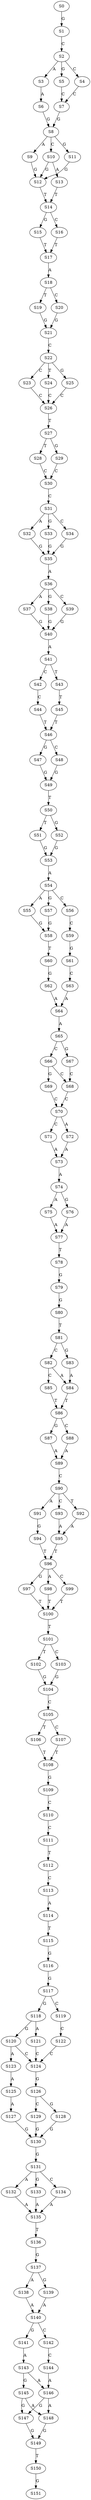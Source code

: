 strict digraph  {
	S0 -> S1 [ label = G ];
	S1 -> S2 [ label = C ];
	S2 -> S3 [ label = A ];
	S2 -> S4 [ label = C ];
	S2 -> S5 [ label = G ];
	S3 -> S6 [ label = A ];
	S4 -> S7 [ label = C ];
	S5 -> S7 [ label = C ];
	S6 -> S8 [ label = G ];
	S7 -> S8 [ label = G ];
	S8 -> S9 [ label = A ];
	S8 -> S10 [ label = C ];
	S8 -> S11 [ label = G ];
	S9 -> S12 [ label = G ];
	S10 -> S13 [ label = A ];
	S10 -> S12 [ label = G ];
	S11 -> S12 [ label = G ];
	S12 -> S14 [ label = T ];
	S13 -> S14 [ label = T ];
	S14 -> S15 [ label = G ];
	S14 -> S16 [ label = C ];
	S15 -> S17 [ label = T ];
	S16 -> S17 [ label = T ];
	S17 -> S18 [ label = A ];
	S18 -> S19 [ label = T ];
	S18 -> S20 [ label = C ];
	S19 -> S21 [ label = G ];
	S20 -> S21 [ label = G ];
	S21 -> S22 [ label = C ];
	S22 -> S23 [ label = C ];
	S22 -> S24 [ label = T ];
	S22 -> S25 [ label = G ];
	S23 -> S26 [ label = C ];
	S24 -> S26 [ label = C ];
	S25 -> S26 [ label = C ];
	S26 -> S27 [ label = T ];
	S27 -> S28 [ label = T ];
	S27 -> S29 [ label = G ];
	S28 -> S30 [ label = C ];
	S29 -> S30 [ label = C ];
	S30 -> S31 [ label = C ];
	S31 -> S32 [ label = A ];
	S31 -> S33 [ label = G ];
	S31 -> S34 [ label = C ];
	S32 -> S35 [ label = G ];
	S33 -> S35 [ label = G ];
	S34 -> S35 [ label = G ];
	S35 -> S36 [ label = A ];
	S36 -> S37 [ label = A ];
	S36 -> S38 [ label = G ];
	S36 -> S39 [ label = C ];
	S37 -> S40 [ label = G ];
	S38 -> S40 [ label = G ];
	S39 -> S40 [ label = G ];
	S40 -> S41 [ label = A ];
	S41 -> S42 [ label = C ];
	S41 -> S43 [ label = T ];
	S42 -> S44 [ label = C ];
	S43 -> S45 [ label = T ];
	S44 -> S46 [ label = T ];
	S45 -> S46 [ label = T ];
	S46 -> S47 [ label = G ];
	S46 -> S48 [ label = C ];
	S47 -> S49 [ label = G ];
	S48 -> S49 [ label = G ];
	S49 -> S50 [ label = T ];
	S50 -> S51 [ label = T ];
	S50 -> S52 [ label = G ];
	S51 -> S53 [ label = G ];
	S52 -> S53 [ label = G ];
	S53 -> S54 [ label = A ];
	S54 -> S55 [ label = A ];
	S54 -> S56 [ label = C ];
	S54 -> S57 [ label = G ];
	S55 -> S58 [ label = G ];
	S56 -> S59 [ label = C ];
	S57 -> S58 [ label = G ];
	S58 -> S60 [ label = T ];
	S59 -> S61 [ label = G ];
	S60 -> S62 [ label = G ];
	S61 -> S63 [ label = C ];
	S62 -> S64 [ label = A ];
	S63 -> S64 [ label = A ];
	S64 -> S65 [ label = A ];
	S65 -> S66 [ label = C ];
	S65 -> S67 [ label = G ];
	S66 -> S68 [ label = C ];
	S66 -> S69 [ label = G ];
	S67 -> S68 [ label = C ];
	S68 -> S70 [ label = C ];
	S69 -> S70 [ label = C ];
	S70 -> S71 [ label = C ];
	S70 -> S72 [ label = A ];
	S71 -> S73 [ label = A ];
	S72 -> S73 [ label = A ];
	S73 -> S74 [ label = A ];
	S74 -> S75 [ label = A ];
	S74 -> S76 [ label = G ];
	S75 -> S77 [ label = A ];
	S76 -> S77 [ label = A ];
	S77 -> S78 [ label = T ];
	S78 -> S79 [ label = G ];
	S79 -> S80 [ label = G ];
	S80 -> S81 [ label = T ];
	S81 -> S82 [ label = C ];
	S81 -> S83 [ label = G ];
	S82 -> S84 [ label = A ];
	S82 -> S85 [ label = C ];
	S83 -> S84 [ label = A ];
	S84 -> S86 [ label = T ];
	S85 -> S86 [ label = T ];
	S86 -> S87 [ label = G ];
	S86 -> S88 [ label = C ];
	S87 -> S89 [ label = A ];
	S88 -> S89 [ label = A ];
	S89 -> S90 [ label = C ];
	S90 -> S91 [ label = A ];
	S90 -> S92 [ label = T ];
	S90 -> S93 [ label = C ];
	S91 -> S94 [ label = G ];
	S92 -> S95 [ label = A ];
	S93 -> S95 [ label = A ];
	S94 -> S96 [ label = T ];
	S95 -> S96 [ label = T ];
	S96 -> S97 [ label = G ];
	S96 -> S98 [ label = A ];
	S96 -> S99 [ label = C ];
	S97 -> S100 [ label = T ];
	S98 -> S100 [ label = T ];
	S99 -> S100 [ label = T ];
	S100 -> S101 [ label = T ];
	S101 -> S102 [ label = T ];
	S101 -> S103 [ label = C ];
	S102 -> S104 [ label = G ];
	S103 -> S104 [ label = G ];
	S104 -> S105 [ label = C ];
	S105 -> S106 [ label = T ];
	S105 -> S107 [ label = C ];
	S106 -> S108 [ label = T ];
	S107 -> S108 [ label = T ];
	S108 -> S109 [ label = G ];
	S109 -> S110 [ label = C ];
	S110 -> S111 [ label = C ];
	S111 -> S112 [ label = T ];
	S112 -> S113 [ label = C ];
	S113 -> S114 [ label = A ];
	S114 -> S115 [ label = T ];
	S115 -> S116 [ label = G ];
	S116 -> S117 [ label = G ];
	S117 -> S118 [ label = G ];
	S117 -> S119 [ label = C ];
	S118 -> S120 [ label = G ];
	S118 -> S121 [ label = A ];
	S119 -> S122 [ label = C ];
	S120 -> S123 [ label = A ];
	S120 -> S124 [ label = C ];
	S121 -> S124 [ label = C ];
	S122 -> S124 [ label = C ];
	S123 -> S125 [ label = A ];
	S124 -> S126 [ label = G ];
	S125 -> S127 [ label = A ];
	S126 -> S128 [ label = G ];
	S126 -> S129 [ label = C ];
	S127 -> S130 [ label = G ];
	S128 -> S130 [ label = G ];
	S129 -> S130 [ label = G ];
	S130 -> S131 [ label = G ];
	S131 -> S132 [ label = A ];
	S131 -> S133 [ label = G ];
	S131 -> S134 [ label = C ];
	S132 -> S135 [ label = A ];
	S133 -> S135 [ label = A ];
	S134 -> S135 [ label = A ];
	S135 -> S136 [ label = T ];
	S136 -> S137 [ label = G ];
	S137 -> S138 [ label = A ];
	S137 -> S139 [ label = G ];
	S138 -> S140 [ label = A ];
	S139 -> S140 [ label = A ];
	S140 -> S141 [ label = G ];
	S140 -> S142 [ label = C ];
	S141 -> S143 [ label = A ];
	S142 -> S144 [ label = C ];
	S143 -> S145 [ label = G ];
	S143 -> S146 [ label = A ];
	S144 -> S146 [ label = A ];
	S145 -> S147 [ label = G ];
	S145 -> S148 [ label = A ];
	S146 -> S148 [ label = A ];
	S146 -> S147 [ label = G ];
	S147 -> S149 [ label = G ];
	S148 -> S149 [ label = G ];
	S149 -> S150 [ label = T ];
	S150 -> S151 [ label = G ];
}
